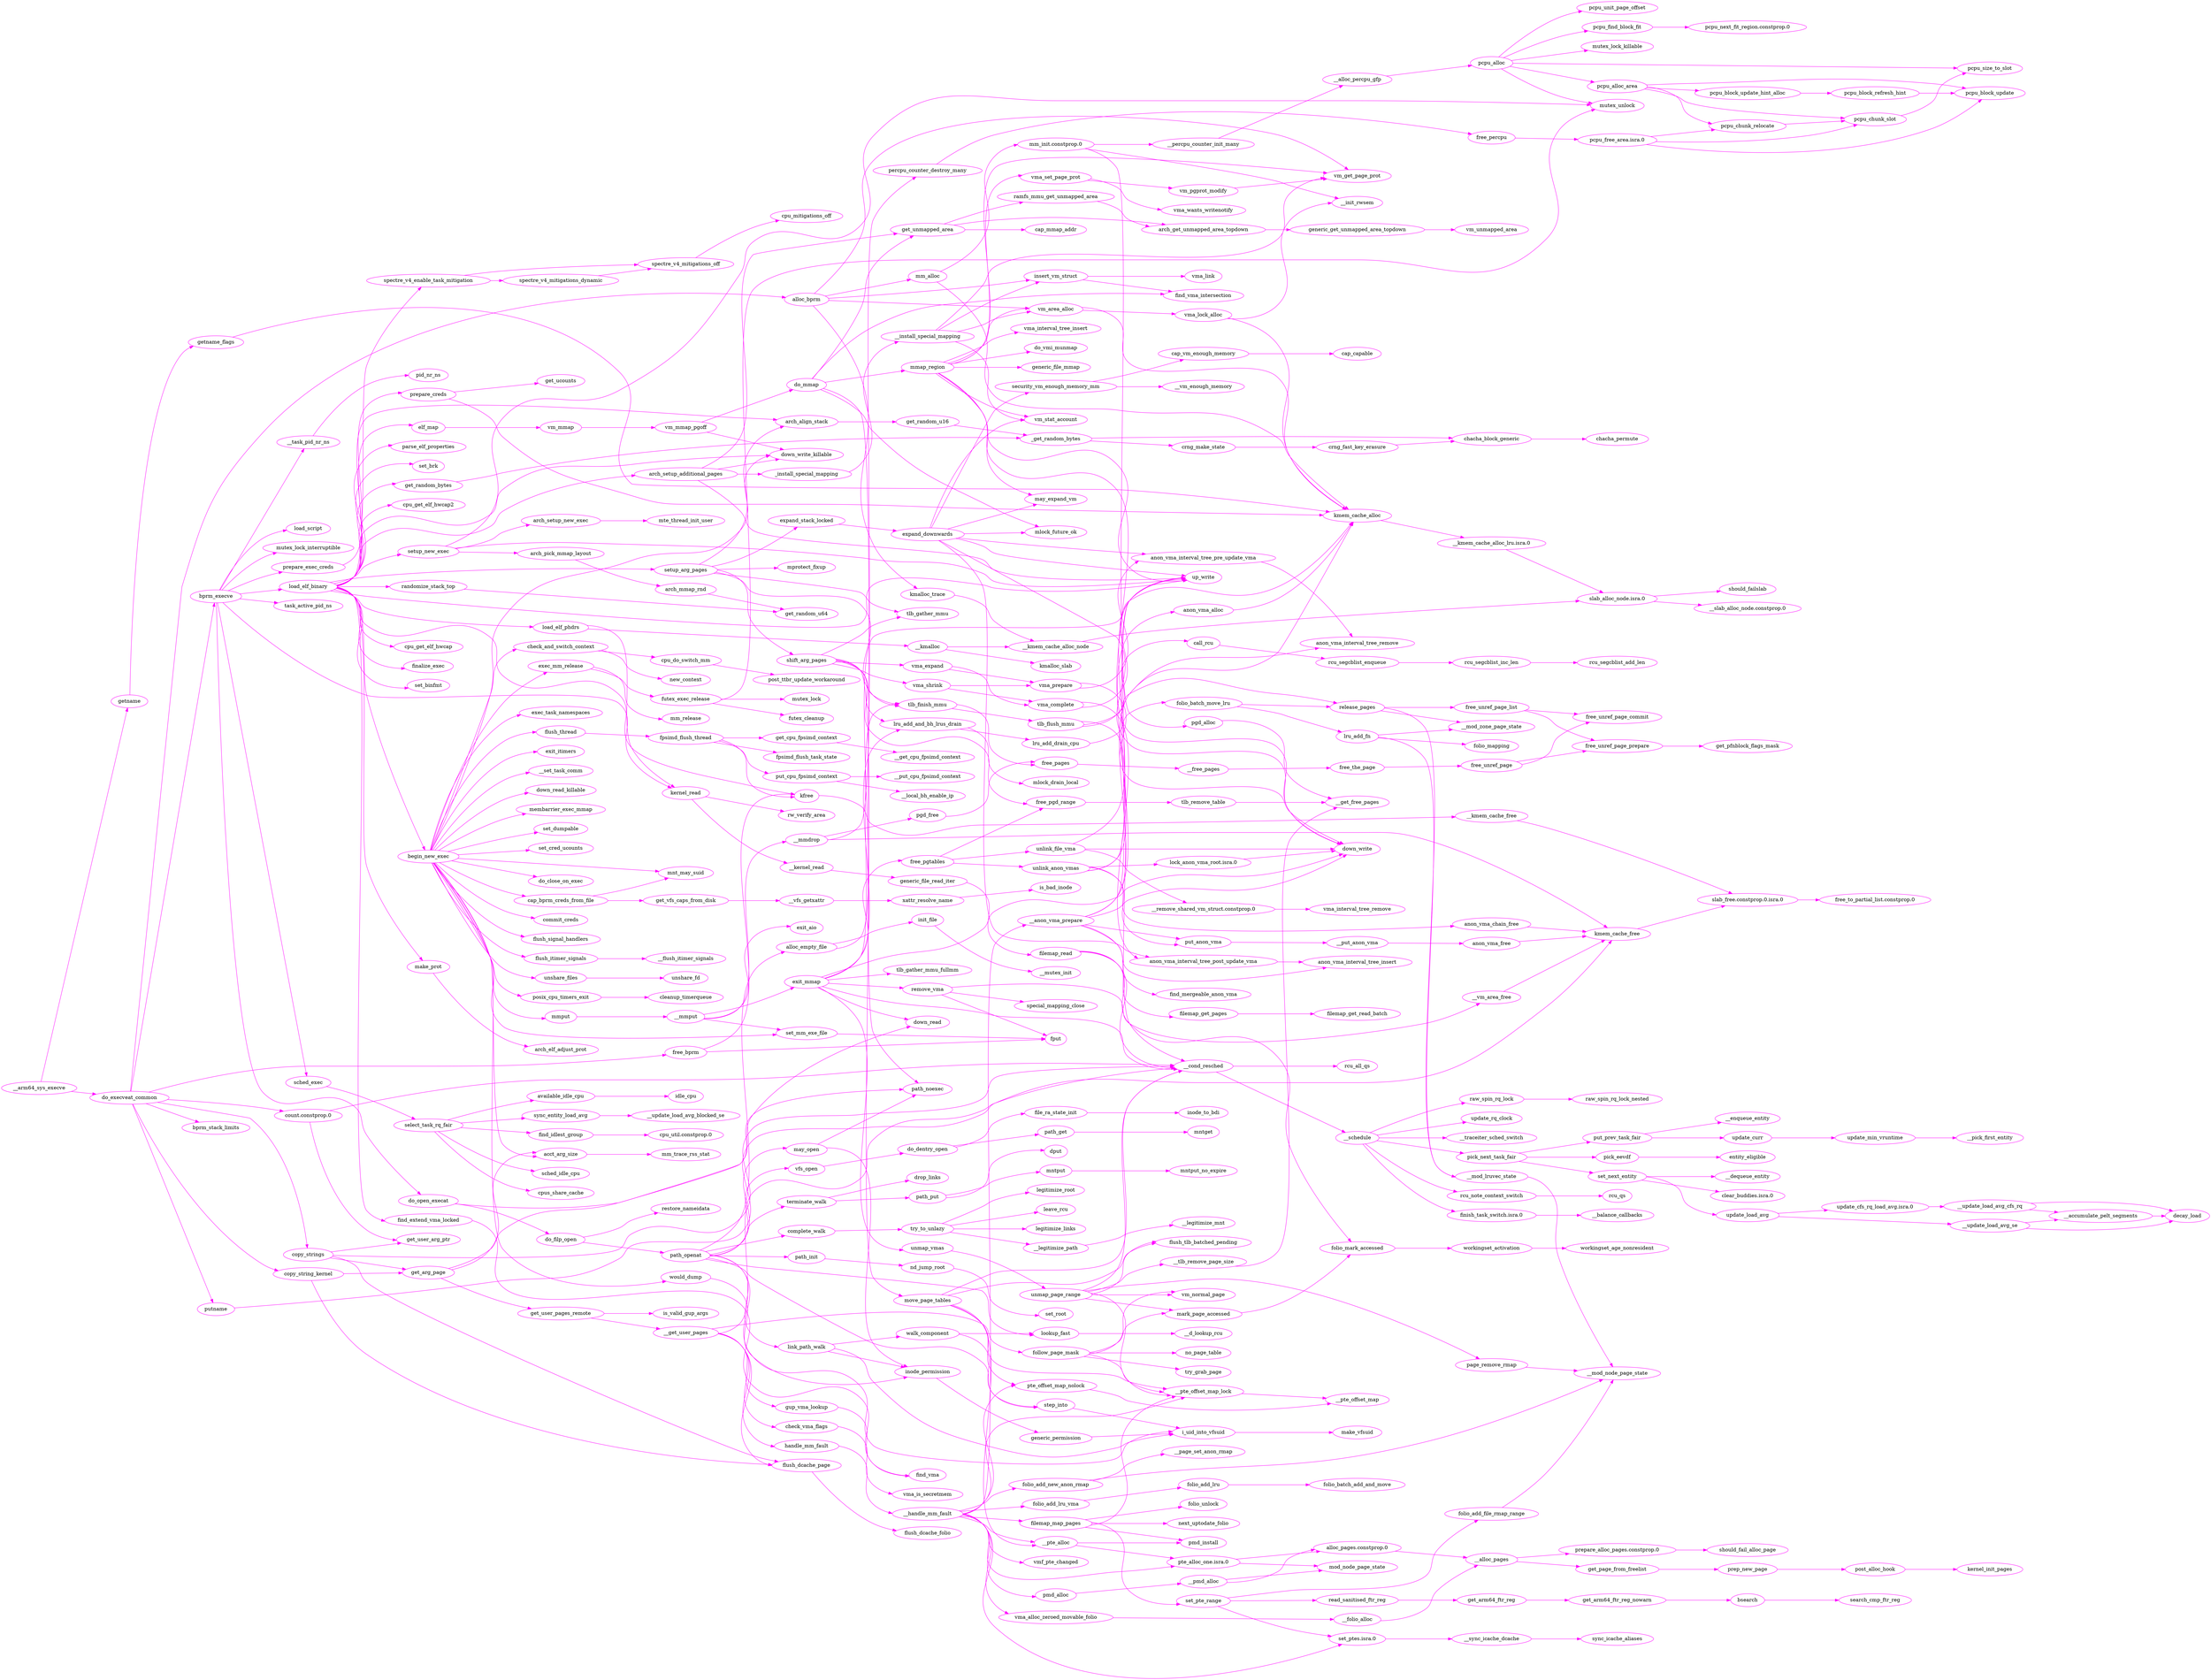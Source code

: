 digraph followpath {
rankdir=LR;
    "vm_get_page_prot" [color="magenta"];
    "vm_mmap_pgoff" [color="magenta"];
    "pcpu_free_area.isra.0" [color="magenta"];
    "free_to_partial_list.constprop.0" [color="magenta"];
    "__sync_icache_dcache" [color="magenta"];
    "set_brk" [color="magenta"];
    "__mod_zone_page_state" [color="magenta"];
    "spectre_v4_enable_task_mitigation" [color="magenta"];
    "may_open" [color="magenta"];
    "tlb_remove_table" [color="magenta"];
    "would_dump" [color="magenta"];
    "crng_fast_key_erasure" [color="magenta"];
    "cpu_mitigations_off" [color="magenta"];
    "inode_permission" [color="magenta"];
    "__pte_offset_map_lock" [color="magenta"];
    "unmap_vmas" [color="magenta"];
    "cap_mmap_addr" [color="magenta"];
    "mnt_may_suid" [color="magenta"];
    "__pte_alloc" [color="magenta"];
    "lookup_fast" [color="magenta"];
    "tlb_gather_mmu_fullmm" [color="magenta"];
    "lru_add_drain_cpu" [color="magenta"];
    "__accumulate_pelt_segments" [color="magenta"];
    "down_read_killable" [color="magenta"];
    "pcpu_alloc" [color="magenta"];
    "setup_arg_pages" [color="magenta"];
    "find_extend_vma_locked" [color="magenta"];
    "get_user_pages_remote" [color="magenta"];
    "generic_get_unmapped_area_topdown" [color="magenta"];
    "anon_vma_interval_tree_remove" [color="magenta"];
    "get_user_arg_ptr" [color="magenta"];
    "pick_eevdf" [color="magenta"];
    "no_page_table" [color="magenta"];
    "__vfs_getxattr" [color="magenta"];
    "exit_mmap" [color="magenta"];
    "new_context" [color="magenta"];
    "down_write_killable" [color="magenta"];
    "__cond_resched" [color="magenta"];
    "get_arm64_ftr_reg_nowarn" [color="magenta"];
    "pcpu_size_to_slot" [color="magenta"];
    "__mmdrop" [color="magenta"];
    "filemap_get_pages" [color="magenta"];
    "expand_stack_locked" [color="magenta"];
    "try_grab_page" [color="magenta"];
    "mod_node_page_state" [color="magenta"];
    "__vm_area_free" [color="magenta"];
    "get_vfs_caps_from_disk" [color="magenta"];
    "pgd_free" [color="magenta"];
    "__init_rwsem" [color="magenta"];
    "raw_spin_rq_lock_nested" [color="magenta"];
    "arch_align_stack" [color="magenta"];
    "membarrier_exec_mmap" [color="magenta"];
    "__flush_itimer_signals" [color="magenta"];
    "gup_vma_lookup" [color="magenta"];
    "rcu_segcblist_enqueue" [color="magenta"];
    "anon_vma_interval_tree_pre_update_vma" [color="magenta"];
    "bprm_execve" [color="magenta"];
    "kmem_cache_alloc" [color="magenta"];
    "set_dumpable" [color="magenta"];
    "cpu_get_elf_hwcap2" [color="magenta"];
    "vma_interval_tree_insert" [color="magenta"];
    "fpsimd_flush_task_state" [color="magenta"];
    "exit_aio" [color="magenta"];
    "set_pte_range" [color="magenta"];
    "mutex_lock_killable" [color="magenta"];
    "pcpu_chunk_slot" [color="magenta"];
    "flush_dcache_folio" [color="magenta"];
    "elf_map" [color="magenta"];
    "rcu_note_context_switch" [color="magenta"];
    "__enqueue_entity" [color="magenta"];
    "anon_vma_free" [color="magenta"];
    "do_execveat_common" [color="magenta"];
    "slab_alloc_node.isra.0" [color="magenta"];
    "should_fail_alloc_page" [color="magenta"];
    "finish_task_switch.isra.0" [color="magenta"];
    "arch_setup_additional_pages" [color="magenta"];
    "acct_arg_size" [color="magenta"];
    "__folio_alloc" [color="magenta"];
    "arch_setup_new_exec" [color="magenta"];
    "shift_arg_pages" [color="magenta"];
    "arch_get_unmapped_area_topdown" [color="magenta"];
    "__task_pid_nr_ns" [color="magenta"];
    "__get_user_pages" [color="magenta"];
    "folio_unlock" [color="magenta"];
    "__page_set_anon_rmap" [color="magenta"];
    "down_write" [color="magenta"];
    "link_path_walk" [color="magenta"];
    "path_init" [color="magenta"];
    "anon_vma_interval_tree_insert" [color="magenta"];
    "decay_load" [color="magenta"];
    "__pmd_alloc" [color="magenta"];
    "__kmem_cache_free" [color="magenta"];
    "flush_itimer_signals" [color="magenta"];
    "init_file" [color="magenta"];
    "pte_offset_map_nolock" [color="magenta"];
    "do_vmi_munmap" [color="magenta"];
    "put_cpu_fpsimd_context" [color="magenta"];
    "generic_file_read_iter" [color="magenta"];
    "mprotect_fixup" [color="magenta"];
    "alloc_empty_file" [color="magenta"];
    "arch_mmap_rnd" [color="magenta"];
    "__kmalloc" [color="magenta"];
    "find_vma_intersection" [color="magenta"];
    "getname_flags" [color="magenta"];
    "walk_component" [color="magenta"];
    "dput" [color="magenta"];
    "mm_trace_rss_stat" [color="magenta"];
    "chacha_block_generic" [color="magenta"];
    "__handle_mm_fault" [color="magenta"];
    "handle_mm_fault" [color="magenta"];
    "update_load_avg" [color="magenta"];
    "generic_file_mmap" [color="magenta"];
    "flush_tlb_batched_pending" [color="magenta"];
    "set_cred_ucounts" [color="magenta"];
    "folio_add_lru_vma" [color="magenta"];
    "_install_special_mapping" [color="magenta"];
    "folio_add_file_rmap_range" [color="magenta"];
    "put_anon_vma" [color="magenta"];
    "spectre_v4_mitigations_off" [color="magenta"];
    "__local_bh_enable_ip" [color="magenta"];
    "slab_free.constprop.0.isra.0" [color="magenta"];
    "get_unmapped_area" [color="magenta"];
    "idle_cpu" [color="magenta"];
    "update_rq_clock" [color="magenta"];
    "__arm64_sys_execve" [color="magenta"];
    "unshare_files" [color="magenta"];
    "post_alloc_hook" [color="magenta"];
    "raw_spin_rq_lock" [color="magenta"];
    "free_pgd_range" [color="magenta"];
    "vma_wants_writenotify" [color="magenta"];
    "load_elf_binary" [color="magenta"];
    "inode_to_bdi" [color="magenta"];
    "restore_nameidata" [color="magenta"];
    "generic_permission" [color="magenta"];
    "vfs_open" [color="magenta"];
    "filemap_map_pages" [color="magenta"];
    "insert_vm_struct" [color="magenta"];
    "vma_link" [color="magenta"];
    "__mmput" [color="magenta"];
    "__free_pages" [color="magenta"];
    "cap_capable" [color="magenta"];
    "__mod_node_page_state" [color="magenta"];
    "free_unref_page_list" [color="magenta"];
    "kernel_read" [color="magenta"];
    "available_idle_cpu" [color="magenta"];
    "do_close_on_exec" [color="magenta"];
    "update_curr" [color="magenta"];
    "count.constprop.0" [color="magenta"];
    "try_to_unlazy" [color="magenta"];
    "pick_next_task_fair" [color="magenta"];
    "path_noexec" [color="magenta"];
    "__pick_first_entity" [color="magenta"];
    "__kmem_cache_alloc_node" [color="magenta"];
    "free_percpu" [color="magenta"];
    "update_cfs_rq_load_avg.isra.0" [color="magenta"];
    "set_root" [color="magenta"];
    "putname" [color="magenta"];
    "mmput" [color="magenta"];
    "free_unref_page_commit" [color="magenta"];
    "filemap_read" [color="magenta"];
    "__mod_lruvec_state" [color="magenta"];
    "vm_unmapped_area" [color="magenta"];
    "expand_downwards" [color="magenta"];
    "mntput" [color="magenta"];
    "arch_elf_adjust_prot" [color="magenta"];
    "bsearch" [color="magenta"];
    "check_vma_flags" [color="magenta"];
    "vm_mmap" [color="magenta"];
    "cap_vm_enough_memory" [color="magenta"];
    "complete_walk" [color="magenta"];
    "kmalloc_trace" [color="magenta"];
    "up_write" [color="magenta"];
    "unmap_page_range" [color="magenta"];
    "__get_free_pages" [color="magenta"];
    "rcu_qs" [color="magenta"];
    "kmalloc_slab" [color="magenta"];
    "clear_buddies.isra.0" [color="magenta"];
    "folio_batch_move_lru" [color="magenta"];
    "lru_add_fn" [color="magenta"];
    "move_page_tables" [color="magenta"];
    "release_pages" [color="magenta"];
    "sync_entity_load_avg" [color="magenta"];
    "kmem_cache_free" [color="magenta"];
    "get_cpu_fpsimd_context" [color="magenta"];
    "_get_random_bytes" [color="magenta"];
    "vma_interval_tree_remove" [color="magenta"];
    "terminate_walk" [color="magenta"];
    "__update_load_avg_cfs_rq" [color="magenta"];
    "__schedule" [color="magenta"];
    "special_mapping_close" [color="magenta"];
    "__remove_shared_vm_struct.constprop.0" [color="magenta"];
    "call_rcu" [color="magenta"];
    "begin_new_exec" [color="magenta"];
    "futex_exec_release" [color="magenta"];
    "should_failslab" [color="magenta"];
    "folio_add_new_anon_rmap" [color="magenta"];
    "__balance_callbacks" [color="magenta"];
    "do_dentry_open" [color="magenta"];
    "__kernel_read" [color="magenta"];
    "lock_anon_vma_root.isra.0" [color="magenta"];
    "path_put" [color="magenta"];
    "get_page_from_freelist" [color="magenta"];
    "__slab_alloc_node.constprop.0" [color="magenta"];
    "prep_new_page" [color="magenta"];
    "next_uptodate_folio" [color="magenta"];
    "mm_init.constprop.0" [color="magenta"];
    "vma_lock_alloc" [color="magenta"];
    "path_openat" [color="magenta"];
    "folio_mark_accessed" [color="magenta"];
    "vm_area_alloc" [color="magenta"];
    "read_sanitised_ftr_reg" [color="magenta"];
    "prepare_alloc_pages.constprop.0" [color="magenta"];
    "__put_anon_vma" [color="magenta"];
    "posix_cpu_timers_exit" [color="magenta"];
    "mark_page_accessed" [color="magenta"];
    "commit_creds" [color="magenta"];
    "is_valid_gup_args" [color="magenta"];
    "fput" [color="magenta"];
    "find_mergeable_anon_vma" [color="magenta"];
    "set_next_entity" [color="magenta"];
    "pcpu_find_block_fit" [color="magenta"];
    "do_mmap" [color="magenta"];
    "__tlb_remove_page_size" [color="magenta"];
    "rcu_segcblist_add_len" [color="magenta"];
    "task_active_pid_ns" [color="magenta"];
    "__alloc_percpu_gfp" [color="magenta"];
    "__mutex_init" [color="magenta"];
    "path_get" [color="magenta"];
    "tlb_flush_mmu" [color="magenta"];
    "__traceiter_sched_switch" [color="magenta"];
    "free_bprm" [color="magenta"];
    "security_vm_enough_memory_mm" [color="magenta"];
    "workingset_age_nonresident" [color="magenta"];
    "ramfs_mmu_get_unmapped_area" [color="magenta"];
    "lru_add_and_bh_lrus_drain" [color="magenta"];
    "mlock_drain_local" [color="magenta"];
    "load_elf_phdrs" [color="magenta"];
    "__legitimize_path" [color="magenta"];
    "pcpu_unit_page_offset" [color="magenta"];
    "pmd_install" [color="magenta"];
    "legitimize_root" [color="magenta"];
    "unshare_fd" [color="magenta"];
    "put_prev_task_fair" [color="magenta"];
    "free_unref_page_prepare" [color="magenta"];
    "copy_string_kernel" [color="magenta"];
    "prepare_exec_creds" [color="magenta"];
    "flush_signal_handlers" [color="magenta"];
    "load_script" [color="magenta"];
    "down_read" [color="magenta"];
    "__get_cpu_fpsimd_context" [color="magenta"];
    "find_idlest_group" [color="magenta"];
    "step_into" [color="magenta"];
    "set_mm_exe_file" [color="magenta"];
    "get_ucounts" [color="magenta"];
    "drop_links" [color="magenta"];
    "chacha_permute" [color="magenta"];
    "__alloc_pages" [color="magenta"];
    "i_uid_into_vfsuid" [color="magenta"];
    "getname" [color="magenta"];
    "kernel_init_pages" [color="magenta"];
    "pmd_alloc" [color="magenta"];
    "vm_stat_account" [color="magenta"];
    "make_prot" [color="magenta"];
    "vma_prepare" [color="magenta"];
    "is_bad_inode" [color="magenta"];
    "sync_icache_aliases" [color="magenta"];
    "mutex_lock" [color="magenta"];
    "bprm_stack_limits" [color="magenta"];
    "setup_new_exec" [color="magenta"];
    "make_vfsuid" [color="magenta"];
    "folio_batch_add_and_move" [color="magenta"];
    "filemap_get_read_batch" [color="magenta"];
    "cpu_do_switch_mm" [color="magenta"];
    "fpsimd_flush_thread" [color="magenta"];
    "__kmem_cache_alloc_lru.isra.0" [color="magenta"];
    "get_random_bytes" [color="magenta"];
    "vma_complete" [color="magenta"];
    "pcpu_block_refresh_hint" [color="magenta"];
    "vma_alloc_zeroed_movable_folio" [color="magenta"];
    "pgd_alloc" [color="magenta"];
    "mte_thread_init_user" [color="magenta"];
    "pcpu_next_fit_region.constprop.0" [color="magenta"];
    "mutex_lock_interruptible" [color="magenta"];
    "__put_cpu_fpsimd_context" [color="magenta"];
    "cpu_get_elf_hwcap" [color="magenta"];
    "do_open_execat" [color="magenta"];
    "pid_nr_ns" [color="magenta"];
    "pte_alloc_one.isra.0" [color="magenta"];
    "__install_special_mapping" [color="magenta"];
    "vm_normal_page" [color="magenta"];
    "rcu_segcblist_inc_len" [color="magenta"];
    "vma_set_page_prot" [color="magenta"];
    "futex_cleanup" [color="magenta"];
    "flush_dcache_page" [color="magenta"];
    "set_ptes.isra.0" [color="magenta"];
    "mlock_future_ok" [color="magenta"];
    "select_task_rq_fair" [color="magenta"];
    "rcu_all_qs" [color="magenta"];
    "leave_rcu" [color="magenta"];
    "get_random_u16" [color="magenta"];
    "exec_task_namespaces" [color="magenta"];
    "prepare_creds" [color="magenta"];
    "mm_alloc" [color="magenta"];
    "check_and_switch_context" [color="magenta"];
    "free_pgtables" [color="magenta"];
    "__pte_offset_map" [color="magenta"];
    "nd_jump_root" [color="magenta"];
    "anon_vma_interval_tree_post_update_vma" [color="magenta"];
    "__vm_enough_memory" [color="magenta"];
    "get_arg_page" [color="magenta"];
    "cap_bprm_creds_from_file" [color="magenta"];
    "tlb_gather_mmu" [color="magenta"];
    "search_cmp_ftr_reg" [color="magenta"];
    "tlb_finish_mmu" [color="magenta"];
    "file_ra_state_init" [color="magenta"];
    "folio_add_lru" [color="magenta"];
    "entity_eligible" [color="magenta"];
    "sched_exec" [color="magenta"];
    "vma_expand" [color="magenta"];
    "kfree" [color="magenta"];
    "vmf_pte_changed" [color="magenta"];
    "spectre_v4_mitigations_dynamic" [color="magenta"];
    "anon_vma_alloc" [color="magenta"];
    "folio_mapping" [color="magenta"];
    "post_ttbr_update_workaround" [color="magenta"];
    "exec_mm_release" [color="magenta"];
    "__update_load_avg_se" [color="magenta"];
    "__dequeue_entity" [color="magenta"];
    "percpu_counter_destroy_many" [color="magenta"];
    "get_arm64_ftr_reg" [color="magenta"];
    "exit_itimers" [color="magenta"];
    "finalize_exec" [color="magenta"];
    "randomize_stack_top" [color="magenta"];
    "mntput_no_expire" [color="magenta"];
    "cleanup_timerqueue" [color="magenta"];
    "pcpu_chunk_relocate" [color="magenta"];
    "flush_thread" [color="magenta"];
    "unlink_file_vma" [color="magenta"];
    "__anon_vma_prepare" [color="magenta"];
    "follow_page_mask" [color="magenta"];
    "sched_idle_cpu" [color="magenta"];
    "free_the_page" [color="magenta"];
    "update_min_vruntime" [color="magenta"];
    "arch_pick_mmap_layout" [color="magenta"];
    "set_binfmt" [color="magenta"];
    "do_filp_open" [color="magenta"];
    "__legitimize_mnt" [color="magenta"];
    "__update_load_avg_blocked_se" [color="magenta"];
    "may_expand_vm" [color="magenta"];
    "cpu_util.constprop.0" [color="magenta"];
    "legitimize_links" [color="magenta"];
    "alloc_pages.constprop.0" [color="magenta"];
    "page_remove_rmap" [color="magenta"];
    "workingset_activation" [color="magenta"];
    "find_vma" [color="magenta"];
    "__set_task_comm" [color="magenta"];
    "crng_make_state" [color="magenta"];
    "mutex_unlock" [color="magenta"];
    "rw_verify_area" [color="magenta"];
    "mmap_region" [color="magenta"];
    "pcpu_block_update_hint_alloc" [color="magenta"];
    "vm_pgprot_modify" [color="magenta"];
    "__percpu_counter_init_many" [color="magenta"];
    "parse_elf_properties" [color="magenta"];
    "copy_strings" [color="magenta"];
    "get_random_u64" [color="magenta"];
    "alloc_bprm" [color="magenta"];
    "__d_lookup_rcu" [color="magenta"];
    "vma_is_secretmem" [color="magenta"];
    "mm_release" [color="magenta"];
    "remove_vma" [color="magenta"];
    "free_pages" [color="magenta"];
    "xattr_resolve_name" [color="magenta"];
    "pcpu_alloc_area" [color="magenta"];
    "get_pfnblock_flags_mask" [color="magenta"];
    "free_unref_page" [color="magenta"];
    "pcpu_block_update" [color="magenta"];
    "unlink_anon_vmas" [color="magenta"];
    "anon_vma_chain_free" [color="magenta"];
    "mntget" [color="magenta"];
    "vma_shrink" [color="magenta"];
    "cpus_share_cache" [color="magenta"];
    "cap_vm_enough_memory" -> "cap_capable" [color="magenta"];
    "workingset_activation" -> "workingset_age_nonresident" [color="magenta"];
    "check_vma_flags" -> "vma_is_secretmem" [color="magenta"];
    "page_remove_rmap" -> "__mod_node_page_state" [color="magenta"];
    "__vm_area_free" -> "kmem_cache_free" [color="magenta"];
    "load_elf_binary" -> "get_random_bytes" [color="magenta"];
    "load_elf_binary" -> "up_write" [color="magenta"];
    "load_elf_binary" -> "finalize_exec" [color="magenta"];
    "load_elf_binary" -> "kfree" [color="magenta"];
    "load_elf_binary" -> "cpu_get_elf_hwcap" [color="magenta"];
    "load_elf_binary" -> "make_prot" [color="magenta"];
    "load_elf_binary" -> "setup_new_exec" [color="magenta"];
    "load_elf_binary" -> "find_extend_vma_locked" [color="magenta"];
    "load_elf_binary" -> "down_write_killable" [color="magenta"];
    "load_elf_binary" -> "parse_elf_properties" [color="magenta"];
    "load_elf_binary" -> "arch_setup_additional_pages" [color="magenta"];
    "load_elf_binary" -> "setup_arg_pages" [color="magenta"];
    "load_elf_binary" -> "load_elf_phdrs" [color="magenta"];
    "load_elf_binary" -> "spectre_v4_enable_task_mitigation" [color="magenta"];
    "load_elf_binary" -> "begin_new_exec" [color="magenta"];
    "load_elf_binary" -> "randomize_stack_top" [color="magenta"];
    "load_elf_binary" -> "set_binfmt" [color="magenta"];
    "load_elf_binary" -> "arch_align_stack" [color="magenta"];
    "load_elf_binary" -> "elf_map" [color="magenta"];
    "load_elf_binary" -> "set_brk" [color="magenta"];
    "load_elf_binary" -> "cpu_get_elf_hwcap2" [color="magenta"];
    "__kernel_read" -> "generic_file_read_iter" [color="magenta"];
    "vma_shrink" -> "vma_complete" [color="magenta"];
    "vma_shrink" -> "vma_prepare" [color="magenta"];
    "crng_fast_key_erasure" -> "chacha_block_generic" [color="magenta"];
    "update_load_avg" -> "__update_load_avg_se" [color="magenta"];
    "update_load_avg" -> "update_cfs_rq_load_avg.isra.0" [color="magenta"];
    "put_cpu_fpsimd_context" -> "__local_bh_enable_ip" [color="magenta"];
    "put_cpu_fpsimd_context" -> "__put_cpu_fpsimd_context" [color="magenta"];
    "pgd_alloc" -> "__get_free_pages" [color="magenta"];
    "__kmem_cache_alloc_node" -> "slab_alloc_node.isra.0" [color="magenta"];
    "vm_mmap_pgoff" -> "do_mmap" [color="magenta"];
    "vm_mmap_pgoff" -> "down_write_killable" [color="magenta"];
    "pcpu_find_block_fit" -> "pcpu_next_fit_region.constprop.0" [color="magenta"];
    "free_pgd_range" -> "tlb_remove_table" [color="magenta"];
    "__install_special_mapping" -> "insert_vm_struct" [color="magenta"];
    "__install_special_mapping" -> "vm_stat_account" [color="magenta"];
    "__install_special_mapping" -> "vm_area_alloc" [color="magenta"];
    "__install_special_mapping" -> "vm_get_page_prot" [color="magenta"];
    "rcu_segcblist_enqueue" -> "rcu_segcblist_inc_len" [color="magenta"];
    "put_anon_vma" -> "__put_anon_vma" [color="magenta"];
    "mmap_region" -> "vma_interval_tree_insert" [color="magenta"];
    "mmap_region" -> "vm_stat_account" [color="magenta"];
    "mmap_region" -> "may_expand_vm" [color="magenta"];
    "mmap_region" -> "vm_get_page_prot" [color="magenta"];
    "mmap_region" -> "vma_set_page_prot" [color="magenta"];
    "mmap_region" -> "generic_file_mmap" [color="magenta"];
    "mmap_region" -> "do_vmi_munmap" [color="magenta"];
    "mmap_region" -> "vm_area_alloc" [color="magenta"];
    "mmap_region" -> "down_write" [color="magenta"];
    "mmap_region" -> "up_write" [color="magenta"];
    "mm_alloc" -> "kmem_cache_alloc" [color="magenta"];
    "mm_alloc" -> "mm_init.constprop.0" [color="magenta"];
    "update_min_vruntime" -> "__pick_first_entity" [color="magenta"];
    "read_sanitised_ftr_reg" -> "get_arm64_ftr_reg" [color="magenta"];
    "find_extend_vma_locked" -> "find_vma" [color="magenta"];
    "arch_pick_mmap_layout" -> "arch_mmap_rnd" [color="magenta"];
    "complete_walk" -> "try_to_unlazy" [color="magenta"];
    "get_vfs_caps_from_disk" -> "__vfs_getxattr" [color="magenta"];
    "expand_downwards" -> "mlock_future_ok" [color="magenta"];
    "expand_downwards" -> "vm_stat_account" [color="magenta"];
    "expand_downwards" -> "up_write" [color="magenta"];
    "expand_downwards" -> "down_write" [color="magenta"];
    "expand_downwards" -> "anon_vma_interval_tree_pre_update_vma" [color="magenta"];
    "expand_downwards" -> "anon_vma_interval_tree_post_update_vma" [color="magenta"];
    "expand_downwards" -> "security_vm_enough_memory_mm" [color="magenta"];
    "expand_downwards" -> "may_expand_vm" [color="magenta"];
    "filemap_map_pages" -> "__pte_offset_map_lock" [color="magenta"];
    "filemap_map_pages" -> "set_pte_range" [color="magenta"];
    "filemap_map_pages" -> "folio_unlock" [color="magenta"];
    "filemap_map_pages" -> "next_uptodate_folio" [color="magenta"];
    "filemap_map_pages" -> "pmd_install" [color="magenta"];
    "__kmem_cache_free" -> "slab_free.constprop.0.isra.0" [color="magenta"];
    "select_task_rq_fair" -> "sched_idle_cpu" [color="magenta"];
    "select_task_rq_fair" -> "cpus_share_cache" [color="magenta"];
    "select_task_rq_fair" -> "sync_entity_load_avg" [color="magenta"];
    "select_task_rq_fair" -> "find_idlest_group" [color="magenta"];
    "select_task_rq_fair" -> "available_idle_cpu" [color="magenta"];
    "path_openat" -> "terminate_walk" [color="magenta"];
    "path_openat" -> "path_init" [color="magenta"];
    "path_openat" -> "lookup_fast" [color="magenta"];
    "path_openat" -> "vfs_open" [color="magenta"];
    "path_openat" -> "alloc_empty_file" [color="magenta"];
    "path_openat" -> "link_path_walk" [color="magenta"];
    "path_openat" -> "step_into" [color="magenta"];
    "path_openat" -> "complete_walk" [color="magenta"];
    "path_openat" -> "i_uid_into_vfsuid" [color="magenta"];
    "path_openat" -> "may_open" [color="magenta"];
    "folio_add_new_anon_rmap" -> "__page_set_anon_rmap" [color="magenta"];
    "folio_add_new_anon_rmap" -> "__mod_node_page_state" [color="magenta"];
    "vma_prepare" -> "down_write" [color="magenta"];
    "vma_prepare" -> "anon_vma_interval_tree_pre_update_vma" [color="magenta"];
    "prepare_exec_creds" -> "prepare_creds" [color="magenta"];
    "vma_lock_alloc" -> "kmem_cache_alloc" [color="magenta"];
    "vma_lock_alloc" -> "__init_rwsem" [color="magenta"];
    "path_get" -> "mntget" [color="magenta"];
    "kmem_cache_free" -> "slab_free.constprop.0.isra.0" [color="magenta"];
    "xattr_resolve_name" -> "is_bad_inode" [color="magenta"];
    "generic_permission" -> "i_uid_into_vfsuid" [color="magenta"];
    "rcu_note_context_switch" -> "rcu_qs" [color="magenta"];
    "copy_string_kernel" -> "get_arg_page" [color="magenta"];
    "copy_string_kernel" -> "flush_dcache_page" [color="magenta"];
    "pte_alloc_one.isra.0" -> "alloc_pages.constprop.0" [color="magenta"];
    "pte_alloc_one.isra.0" -> "mod_node_page_state" [color="magenta"];
    "_get_random_bytes" -> "crng_make_state" [color="magenta"];
    "_get_random_bytes" -> "chacha_block_generic" [color="magenta"];
    "pmd_alloc" -> "__pmd_alloc" [color="magenta"];
    "do_execveat_common" -> "free_bprm" [color="magenta"];
    "do_execveat_common" -> "putname" [color="magenta"];
    "do_execveat_common" -> "alloc_bprm" [color="magenta"];
    "do_execveat_common" -> "count.constprop.0" [color="magenta"];
    "do_execveat_common" -> "bprm_stack_limits" [color="magenta"];
    "do_execveat_common" -> "copy_string_kernel" [color="magenta"];
    "do_execveat_common" -> "copy_strings" [color="magenta"];
    "do_execveat_common" -> "bprm_execve" [color="magenta"];
    "remove_vma" -> "fput" [color="magenta"];
    "remove_vma" -> "__vm_area_free" [color="magenta"];
    "remove_vma" -> "special_mapping_close" [color="magenta"];
    "alloc_pages.constprop.0" -> "__alloc_pages" [color="magenta"];
    "set_next_entity" -> "__dequeue_entity" [color="magenta"];
    "set_next_entity" -> "update_load_avg" [color="magenta"];
    "set_next_entity" -> "clear_buddies.isra.0" [color="magenta"];
    "path_init" -> "nd_jump_root" [color="magenta"];
    "free_percpu" -> "pcpu_free_area.isra.0" [color="magenta"];
    "alloc_empty_file" -> "init_file" [color="magenta"];
    "alloc_empty_file" -> "kmem_cache_alloc" [color="magenta"];
    "__sync_icache_dcache" -> "sync_icache_aliases" [color="magenta"];
    "__legitimize_path" -> "__legitimize_mnt" [color="magenta"];
    "rcu_segcblist_inc_len" -> "rcu_segcblist_add_len" [color="magenta"];
    "gup_vma_lookup" -> "find_vma" [color="magenta"];
    "pcpu_block_refresh_hint" -> "pcpu_block_update" [color="magenta"];
    "anon_vma_alloc" -> "kmem_cache_alloc" [color="magenta"];
    "put_prev_task_fair" -> "update_curr" [color="magenta"];
    "put_prev_task_fair" -> "__enqueue_entity" [color="magenta"];
    "crng_make_state" -> "crng_fast_key_erasure" [color="magenta"];
    "futex_exec_release" -> "mutex_unlock" [color="magenta"];
    "futex_exec_release" -> "mutex_lock" [color="magenta"];
    "futex_exec_release" -> "futex_cleanup" [color="magenta"];
    "set_ptes.isra.0" -> "__sync_icache_dcache" [color="magenta"];
    "load_elf_phdrs" -> "kernel_read" [color="magenta"];
    "load_elf_phdrs" -> "__kmalloc" [color="magenta"];
    "__remove_shared_vm_struct.constprop.0" -> "vma_interval_tree_remove" [color="magenta"];
    "cap_bprm_creds_from_file" -> "mnt_may_suid" [color="magenta"];
    "cap_bprm_creds_from_file" -> "get_vfs_caps_from_disk" [color="magenta"];
    "inode_permission" -> "generic_permission" [color="magenta"];
    "unmap_vmas" -> "unmap_page_range" [color="magenta"];
    "link_path_walk" -> "inode_permission" [color="magenta"];
    "link_path_walk" -> "walk_component" [color="magenta"];
    "link_path_walk" -> "i_uid_into_vfsuid" [color="magenta"];
    "__task_pid_nr_ns" -> "pid_nr_ns" [color="magenta"];
    "pick_next_task_fair" -> "pick_eevdf" [color="magenta"];
    "pick_next_task_fair" -> "set_next_entity" [color="magenta"];
    "pick_next_task_fair" -> "put_prev_task_fair" [color="magenta"];
    "arch_mmap_rnd" -> "get_random_u64" [color="magenta"];
    "arch_get_unmapped_area_topdown" -> "generic_get_unmapped_area_topdown" [color="magenta"];
    "mm_init.constprop.0" -> "pgd_alloc" [color="magenta"];
    "mm_init.constprop.0" -> "__percpu_counter_init_many" [color="magenta"];
    "mm_init.constprop.0" -> "__init_rwsem" [color="magenta"];
    "mark_page_accessed" -> "folio_mark_accessed" [color="magenta"];
    "get_arm64_ftr_reg_nowarn" -> "bsearch" [color="magenta"];
    "kernel_read" -> "__kernel_read" [color="magenta"];
    "kernel_read" -> "rw_verify_area" [color="magenta"];
    "prepare_creds" -> "kmem_cache_alloc" [color="magenta"];
    "prepare_creds" -> "get_ucounts" [color="magenta"];
    "__folio_alloc" -> "__alloc_pages" [color="magenta"];
    "percpu_counter_destroy_many" -> "free_percpu" [color="magenta"];
    "begin_new_exec" -> "set_mm_exe_file" [color="magenta"];
    "begin_new_exec" -> "set_cred_ucounts" [color="magenta"];
    "begin_new_exec" -> "flush_thread" [color="magenta"];
    "begin_new_exec" -> "acct_arg_size" [color="magenta"];
    "begin_new_exec" -> "would_dump" [color="magenta"];
    "begin_new_exec" -> "flush_itimer_signals" [color="magenta"];
    "begin_new_exec" -> "posix_cpu_timers_exit" [color="magenta"];
    "begin_new_exec" -> "commit_creds" [color="magenta"];
    "begin_new_exec" -> "check_and_switch_context" [color="magenta"];
    "begin_new_exec" -> "exec_mm_release" [color="magenta"];
    "begin_new_exec" -> "mmput" [color="magenta"];
    "begin_new_exec" -> "exec_task_namespaces" [color="magenta"];
    "begin_new_exec" -> "do_close_on_exec" [color="magenta"];
    "begin_new_exec" -> "down_write_killable" [color="magenta"];
    "begin_new_exec" -> "cap_bprm_creds_from_file" [color="magenta"];
    "begin_new_exec" -> "membarrier_exec_mmap" [color="magenta"];
    "begin_new_exec" -> "__set_task_comm" [color="magenta"];
    "begin_new_exec" -> "exit_itimers" [color="magenta"];
    "begin_new_exec" -> "down_read_killable" [color="magenta"];
    "begin_new_exec" -> "flush_signal_handlers" [color="magenta"];
    "begin_new_exec" -> "unshare_files" [color="magenta"];
    "begin_new_exec" -> "set_dumpable" [color="magenta"];
    "begin_new_exec" -> "mnt_may_suid" [color="magenta"];
    "find_idlest_group" -> "cpu_util.constprop.0" [color="magenta"];
    "pcpu_alloc_area" -> "pcpu_chunk_relocate" [color="magenta"];
    "pcpu_alloc_area" -> "pcpu_chunk_slot" [color="magenta"];
    "pcpu_alloc_area" -> "pcpu_block_update" [color="magenta"];
    "pcpu_alloc_area" -> "pcpu_block_update_hint_alloc" [color="magenta"];
    "__free_pages" -> "free_the_page" [color="magenta"];
    "follow_page_mask" -> "__pte_offset_map_lock" [color="magenta"];
    "follow_page_mask" -> "vm_normal_page" [color="magenta"];
    "follow_page_mask" -> "try_grab_page" [color="magenta"];
    "follow_page_mask" -> "mark_page_accessed" [color="magenta"];
    "follow_page_mask" -> "no_page_table" [color="magenta"];
    "lookup_fast" -> "__d_lookup_rcu" [color="magenta"];
    "may_open" -> "path_noexec" [color="magenta"];
    "may_open" -> "inode_permission" [color="magenta"];
    "arch_setup_additional_pages" -> "up_write" [color="magenta"];
    "arch_setup_additional_pages" -> "down_write_killable" [color="magenta"];
    "arch_setup_additional_pages" -> "get_unmapped_area" [color="magenta"];
    "arch_setup_additional_pages" -> "_install_special_mapping" [color="magenta"];
    "tlb_finish_mmu" -> "tlb_flush_mmu" [color="magenta"];
    "tlb_finish_mmu" -> "free_pages" [color="magenta"];
    "anon_vma_interval_tree_post_update_vma" -> "anon_vma_interval_tree_insert" [color="magenta"];
    "insert_vm_struct" -> "vma_link" [color="magenta"];
    "insert_vm_struct" -> "find_vma_intersection" [color="magenta"];
    "get_random_u16" -> "_get_random_bytes" [color="magenta"];
    "flush_thread" -> "fpsimd_flush_thread" [color="magenta"];
    "security_vm_enough_memory_mm" -> "cap_vm_enough_memory" [color="magenta"];
    "security_vm_enough_memory_mm" -> "__vm_enough_memory" [color="magenta"];
    "__alloc_percpu_gfp" -> "pcpu_alloc" [color="magenta"];
    "__update_load_avg_cfs_rq" -> "decay_load" [color="magenta"];
    "__update_load_avg_cfs_rq" -> "__accumulate_pelt_segments" [color="magenta"];
    "exit_mmap" -> "free_pgtables" [color="magenta"];
    "exit_mmap" -> "unmap_vmas" [color="magenta"];
    "exit_mmap" -> "tlb_finish_mmu" [color="magenta"];
    "exit_mmap" -> "lru_add_and_bh_lrus_drain" [color="magenta"];
    "exit_mmap" -> "__cond_resched" [color="magenta"];
    "exit_mmap" -> "down_read" [color="magenta"];
    "exit_mmap" -> "down_write" [color="magenta"];
    "exit_mmap" -> "remove_vma" [color="magenta"];
    "exit_mmap" -> "tlb_gather_mmu_fullmm" [color="magenta"];
    "nd_jump_root" -> "set_root" [color="magenta"];
    "__mmdrop" -> "percpu_counter_destroy_many" [color="magenta"];
    "__mmdrop" -> "pgd_free" [color="magenta"];
    "__mmdrop" -> "kmem_cache_free" [color="magenta"];
    "vm_mmap" -> "vm_mmap_pgoff" [color="magenta"];
    "unmap_page_range" -> "__pte_offset_map_lock" [color="magenta"];
    "unmap_page_range" -> "flush_tlb_batched_pending" [color="magenta"];
    "unmap_page_range" -> "vm_normal_page" [color="magenta"];
    "unmap_page_range" -> "mark_page_accessed" [color="magenta"];
    "unmap_page_range" -> "page_remove_rmap" [color="magenta"];
    "unmap_page_range" -> "__tlb_remove_page_size" [color="magenta"];
    "unmap_page_range" -> "__cond_resched" [color="magenta"];
    "slab_free.constprop.0.isra.0" -> "free_to_partial_list.constprop.0" [color="magenta"];
    "pgd_free" -> "free_pages" [color="magenta"];
    "terminate_walk" -> "path_put" [color="magenta"];
    "terminate_walk" -> "drop_links" [color="magenta"];
    "generic_get_unmapped_area_topdown" -> "vm_unmapped_area" [color="magenta"];
    "__tlb_remove_page_size" -> "__get_free_pages" [color="magenta"];
    "kfree" -> "__kmem_cache_free" [color="magenta"];
    "mmput" -> "__mmput" [color="magenta"];
    "chacha_block_generic" -> "chacha_permute" [color="magenta"];
    "anon_vma_free" -> "kmem_cache_free" [color="magenta"];
    "get_unmapped_area" -> "arch_get_unmapped_area_topdown" [color="magenta"];
    "get_unmapped_area" -> "ramfs_mmu_get_unmapped_area" [color="magenta"];
    "get_unmapped_area" -> "cap_mmap_addr" [color="magenta"];
    "generic_file_read_iter" -> "filemap_read" [color="magenta"];
    "available_idle_cpu" -> "idle_cpu" [color="magenta"];
    "do_open_execat" -> "path_noexec" [color="magenta"];
    "do_open_execat" -> "do_filp_open" [color="magenta"];
    "do_mmap" -> "get_unmapped_area" [color="magenta"];
    "do_mmap" -> "find_vma_intersection" [color="magenta"];
    "do_mmap" -> "mlock_future_ok" [color="magenta"];
    "do_mmap" -> "path_noexec" [color="magenta"];
    "do_mmap" -> "mmap_region" [color="magenta"];
    "filemap_read" -> "folio_mark_accessed" [color="magenta"];
    "filemap_read" -> "__cond_resched" [color="magenta"];
    "filemap_read" -> "filemap_get_pages" [color="magenta"];
    "post_alloc_hook" -> "kernel_init_pages" [color="magenta"];
    "shift_arg_pages" -> "free_pgd_range" [color="magenta"];
    "shift_arg_pages" -> "tlb_finish_mmu" [color="magenta"];
    "shift_arg_pages" -> "vma_shrink" [color="magenta"];
    "shift_arg_pages" -> "vma_expand" [color="magenta"];
    "shift_arg_pages" -> "move_page_tables" [color="magenta"];
    "shift_arg_pages" -> "lru_add_and_bh_lrus_drain" [color="magenta"];
    "shift_arg_pages" -> "tlb_gather_mmu" [color="magenta"];
    "folio_mark_accessed" -> "workingset_activation" [color="magenta"];
    "acct_arg_size" -> "mm_trace_rss_stat" [color="magenta"];
    "filemap_get_pages" -> "filemap_get_read_batch" [color="magenta"];
    "raw_spin_rq_lock" -> "raw_spin_rq_lock_nested" [color="magenta"];
    "lock_anon_vma_root.isra.0" -> "down_write" [color="magenta"];
    "arch_setup_new_exec" -> "mte_thread_init_user" [color="magenta"];
    "expand_stack_locked" -> "expand_downwards" [color="magenta"];
    "vm_area_alloc" -> "vma_lock_alloc" [color="magenta"];
    "vm_area_alloc" -> "kmem_cache_alloc" [color="magenta"];
    "vfs_open" -> "do_dentry_open" [color="magenta"];
    "flush_dcache_page" -> "flush_dcache_folio" [color="magenta"];
    "get_page_from_freelist" -> "prep_new_page" [color="magenta"];
    "file_ra_state_init" -> "inode_to_bdi" [color="magenta"];
    "__update_load_avg_se" -> "__accumulate_pelt_segments" [color="magenta"];
    "__update_load_avg_se" -> "decay_load" [color="magenta"];
    "putname" -> "kmem_cache_free" [color="magenta"];
    "spectre_v4_mitigations_off" -> "cpu_mitigations_off" [color="magenta"];
    "slab_alloc_node.isra.0" -> "should_failslab" [color="magenta"];
    "slab_alloc_node.isra.0" -> "__slab_alloc_node.constprop.0" [color="magenta"];
    "try_to_unlazy" -> "leave_rcu" [color="magenta"];
    "try_to_unlazy" -> "legitimize_links" [color="magenta"];
    "try_to_unlazy" -> "__legitimize_path" [color="magenta"];
    "try_to_unlazy" -> "legitimize_root" [color="magenta"];
    "randomize_stack_top" -> "get_random_u64" [color="magenta"];
    "folio_add_lru" -> "folio_batch_add_and_move" [color="magenta"];
    "folio_batch_move_lru" -> "release_pages" [color="magenta"];
    "folio_batch_move_lru" -> "lru_add_fn" [color="magenta"];
    "elf_map" -> "vm_mmap" [color="magenta"];
    "pcpu_chunk_slot" -> "pcpu_size_to_slot" [color="magenta"];
    "would_dump" -> "inode_permission" [color="magenta"];
    "pcpu_block_update_hint_alloc" -> "pcpu_block_refresh_hint" [color="magenta"];
    "get_arg_page" -> "get_user_pages_remote" [color="magenta"];
    "get_arg_page" -> "acct_arg_size" [color="magenta"];
    "get_arg_page" -> "down_read" [color="magenta"];
    "call_rcu" -> "rcu_segcblist_enqueue" [color="magenta"];
    "set_pte_range" -> "read_sanitised_ftr_reg" [color="magenta"];
    "set_pte_range" -> "folio_add_file_rmap_range" [color="magenta"];
    "set_pte_range" -> "set_ptes.isra.0" [color="magenta"];
    "make_prot" -> "arch_elf_adjust_prot" [color="magenta"];
    "tlb_flush_mmu" -> "call_rcu" [color="magenta"];
    "tlb_flush_mmu" -> "release_pages" [color="magenta"];
    "tlb_flush_mmu" -> "__cond_resched" [color="magenta"];
    "setup_arg_pages" -> "tlb_finish_mmu" [color="magenta"];
    "setup_arg_pages" -> "shift_arg_pages" [color="magenta"];
    "setup_arg_pages" -> "expand_stack_locked" [color="magenta"];
    "setup_arg_pages" -> "arch_align_stack" [color="magenta"];
    "setup_arg_pages" -> "tlb_gather_mmu" [color="magenta"];
    "setup_arg_pages" -> "mprotect_fixup" [color="magenta"];
    "pcpu_chunk_relocate" -> "pcpu_chunk_slot" [color="magenta"];
    "update_cfs_rq_load_avg.isra.0" -> "__update_load_avg_cfs_rq" [color="magenta"];
    "pick_eevdf" -> "entity_eligible" [color="magenta"];
    "vma_complete" -> "up_write" [color="magenta"];
    "vma_complete" -> "anon_vma_interval_tree_post_update_vma" [color="magenta"];
    "cpu_do_switch_mm" -> "post_ttbr_update_workaround" [color="magenta"];
    "__alloc_pages" -> "get_page_from_freelist" [color="magenta"];
    "__alloc_pages" -> "prepare_alloc_pages.constprop.0" [color="magenta"];
    "prep_new_page" -> "post_alloc_hook" [color="magenta"];
    "alloc_bprm" -> "mm_alloc" [color="magenta"];
    "alloc_bprm" -> "vm_area_alloc" [color="magenta"];
    "alloc_bprm" -> "vm_get_page_prot" [color="magenta"];
    "alloc_bprm" -> "insert_vm_struct" [color="magenta"];
    "alloc_bprm" -> "kmalloc_trace" [color="magenta"];
    "get_random_bytes" -> "_get_random_bytes" [color="magenta"];
    "do_filp_open" -> "path_openat" [color="magenta"];
    "do_filp_open" -> "restore_nameidata" [color="magenta"];
    "handle_mm_fault" -> "__handle_mm_fault" [color="magenta"];
    "__kmem_cache_alloc_lru.isra.0" -> "slab_alloc_node.isra.0" [color="magenta"];
    "vm_pgprot_modify" -> "vm_get_page_prot" [color="magenta"];
    "arch_align_stack" -> "get_random_u16" [color="magenta"];
    "lru_add_drain_cpu" -> "folio_batch_move_lru" [color="magenta"];
    "walk_component" -> "lookup_fast" [color="magenta"];
    "walk_component" -> "step_into" [color="magenta"];
    "__arm64_sys_execve" -> "do_execveat_common" [color="magenta"];
    "__arm64_sys_execve" -> "getname" [color="magenta"];
    "vma_set_page_prot" -> "vm_pgprot_modify" [color="magenta"];
    "vma_set_page_prot" -> "vma_wants_writenotify" [color="magenta"];
    "lru_add_and_bh_lrus_drain" -> "mlock_drain_local" [color="magenta"];
    "lru_add_and_bh_lrus_drain" -> "lru_add_drain_cpu" [color="magenta"];
    "unlink_anon_vmas" -> "put_anon_vma" [color="magenta"];
    "unlink_anon_vmas" -> "anon_vma_interval_tree_remove" [color="magenta"];
    "unlink_anon_vmas" -> "anon_vma_chain_free" [color="magenta"];
    "unlink_anon_vmas" -> "up_write" [color="magenta"];
    "unlink_anon_vmas" -> "lock_anon_vma_root.isra.0" [color="magenta"];
    "bprm_execve" -> "kernel_read" [color="magenta"];
    "bprm_execve" -> "mutex_lock_interruptible" [color="magenta"];
    "bprm_execve" -> "task_active_pid_ns" [color="magenta"];
    "bprm_execve" -> "__task_pid_nr_ns" [color="magenta"];
    "bprm_execve" -> "do_open_execat" [color="magenta"];
    "bprm_execve" -> "load_elf_binary" [color="magenta"];
    "bprm_execve" -> "sched_exec" [color="magenta"];
    "bprm_execve" -> "load_script" [color="magenta"];
    "bprm_execve" -> "prepare_exec_creds" [color="magenta"];
    "__pmd_alloc" -> "mod_node_page_state" [color="magenta"];
    "__pmd_alloc" -> "alloc_pages.constprop.0" [color="magenta"];
    "__handle_mm_fault" -> "vmf_pte_changed" [color="magenta"];
    "__handle_mm_fault" -> "__pte_alloc" [color="magenta"];
    "__handle_mm_fault" -> "set_ptes.isra.0" [color="magenta"];
    "__handle_mm_fault" -> "pte_alloc_one.isra.0" [color="magenta"];
    "__handle_mm_fault" -> "folio_add_lru_vma" [color="magenta"];
    "__handle_mm_fault" -> "pmd_alloc" [color="magenta"];
    "__handle_mm_fault" -> "filemap_map_pages" [color="magenta"];
    "__handle_mm_fault" -> "folio_add_new_anon_rmap" [color="magenta"];
    "__handle_mm_fault" -> "vma_alloc_zeroed_movable_folio" [color="magenta"];
    "__handle_mm_fault" -> "__anon_vma_prepare" [color="magenta"];
    "__handle_mm_fault" -> "pte_offset_map_nolock" [color="magenta"];
    "__handle_mm_fault" -> "__pte_offset_map_lock" [color="magenta"];
    "folio_add_file_rmap_range" -> "__mod_node_page_state" [color="magenta"];
    "set_mm_exe_file" -> "fput" [color="magenta"];
    "folio_add_lru_vma" -> "folio_add_lru" [color="magenta"];
    "__pte_offset_map_lock" -> "__pte_offset_map" [color="magenta"];
    "free_the_page" -> "free_unref_page" [color="magenta"];
    "spectre_v4_enable_task_mitigation" -> "spectre_v4_mitigations_off" [color="magenta"];
    "spectre_v4_enable_task_mitigation" -> "spectre_v4_mitigations_dynamic" [color="magenta"];
    "__mmput" -> "__mmdrop" [color="magenta"];
    "__mmput" -> "exit_aio" [color="magenta"];
    "__mmput" -> "exit_mmap" [color="magenta"];
    "__mmput" -> "set_mm_exe_file" [color="magenta"];
    "finish_task_switch.isra.0" -> "__balance_callbacks" [color="magenta"];
    "__put_anon_vma" -> "anon_vma_free" [color="magenta"];
    "sched_exec" -> "select_task_rq_fair" [color="magenta"];
    "unshare_files" -> "unshare_fd" [color="magenta"];
    "get_cpu_fpsimd_context" -> "__get_cpu_fpsimd_context" [color="magenta"];
    "setup_new_exec" -> "mutex_unlock" [color="magenta"];
    "setup_new_exec" -> "arch_pick_mmap_layout" [color="magenta"];
    "setup_new_exec" -> "arch_setup_new_exec" [color="magenta"];
    "setup_new_exec" -> "up_write" [color="magenta"];
    "free_unref_page_prepare" -> "get_pfnblock_flags_mask" [color="magenta"];
    "anon_vma_interval_tree_pre_update_vma" -> "anon_vma_interval_tree_remove" [color="magenta"];
    "__cond_resched" -> "rcu_all_qs" [color="magenta"];
    "__cond_resched" -> "__schedule" [color="magenta"];
    "_install_special_mapping" -> "__install_special_mapping" [color="magenta"];
    "prepare_alloc_pages.constprop.0" -> "should_fail_alloc_page" [color="magenta"];
    "move_page_tables" -> "flush_tlb_batched_pending" [color="magenta"];
    "move_page_tables" -> "__cond_resched" [color="magenta"];
    "move_page_tables" -> "__pte_alloc" [color="magenta"];
    "move_page_tables" -> "__pte_offset_map_lock" [color="magenta"];
    "move_page_tables" -> "pte_offset_map_nolock" [color="magenta"];
    "anon_vma_chain_free" -> "kmem_cache_free" [color="magenta"];
    "pte_offset_map_nolock" -> "__pte_offset_map" [color="magenta"];
    "kmem_cache_alloc" -> "__kmem_cache_alloc_lru.isra.0" [color="magenta"];
    "__percpu_counter_init_many" -> "__alloc_percpu_gfp" [color="magenta"];
    "pcpu_alloc" -> "pcpu_size_to_slot" [color="magenta"];
    "pcpu_alloc" -> "pcpu_find_block_fit" [color="magenta"];
    "pcpu_alloc" -> "pcpu_alloc_area" [color="magenta"];
    "pcpu_alloc" -> "mutex_unlock" [color="magenta"];
    "pcpu_alloc" -> "pcpu_unit_page_offset" [color="magenta"];
    "pcpu_alloc" -> "mutex_lock_killable" [color="magenta"];
    "__get_user_pages" -> "flush_dcache_page" [color="magenta"];
    "__get_user_pages" -> "gup_vma_lookup" [color="magenta"];
    "__get_user_pages" -> "check_vma_flags" [color="magenta"];
    "__get_user_pages" -> "__cond_resched" [color="magenta"];
    "__get_user_pages" -> "follow_page_mask" [color="magenta"];
    "__get_user_pages" -> "handle_mm_fault" [color="magenta"];
    "__anon_vma_prepare" -> "kmem_cache_alloc" [color="magenta"];
    "__anon_vma_prepare" -> "find_mergeable_anon_vma" [color="magenta"];
    "__anon_vma_prepare" -> "down_write" [color="magenta"];
    "__anon_vma_prepare" -> "anon_vma_interval_tree_insert" [color="magenta"];
    "__anon_vma_prepare" -> "up_write" [color="magenta"];
    "__anon_vma_prepare" -> "anon_vma_alloc" [color="magenta"];
    "__anon_vma_prepare" -> "put_anon_vma" [color="magenta"];
    "check_and_switch_context" -> "new_context" [color="magenta"];
    "check_and_switch_context" -> "cpu_do_switch_mm" [color="magenta"];
    "fpsimd_flush_thread" -> "kfree" [color="magenta"];
    "fpsimd_flush_thread" -> "get_cpu_fpsimd_context" [color="magenta"];
    "fpsimd_flush_thread" -> "fpsimd_flush_task_state" [color="magenta"];
    "fpsimd_flush_thread" -> "put_cpu_fpsimd_context" [color="magenta"];
    "init_file" -> "__mutex_init" [color="magenta"];
    "vma_expand" -> "vma_prepare" [color="magenta"];
    "vma_expand" -> "vma_complete" [color="magenta"];
    "ramfs_mmu_get_unmapped_area" -> "arch_get_unmapped_area_topdown" [color="magenta"];
    "lru_add_fn" -> "folio_mapping" [color="magenta"];
    "lru_add_fn" -> "__mod_zone_page_state" [color="magenta"];
    "lru_add_fn" -> "__mod_lruvec_state" [color="magenta"];
    "__schedule" -> "raw_spin_rq_lock" [color="magenta"];
    "__schedule" -> "__traceiter_sched_switch" [color="magenta"];
    "__schedule" -> "finish_task_switch.isra.0" [color="magenta"];
    "__schedule" -> "rcu_note_context_switch" [color="magenta"];
    "__schedule" -> "update_rq_clock" [color="magenta"];
    "__schedule" -> "pick_next_task_fair" [color="magenta"];
    "update_curr" -> "update_min_vruntime" [color="magenta"];
    "tlb_remove_table" -> "__get_free_pages" [color="magenta"];
    "posix_cpu_timers_exit" -> "cleanup_timerqueue" [color="magenta"];
    "do_dentry_open" -> "file_ra_state_init" [color="magenta"];
    "do_dentry_open" -> "path_get" [color="magenta"];
    "mntput" -> "mntput_no_expire" [color="magenta"];
    "vma_alloc_zeroed_movable_folio" -> "__folio_alloc" [color="magenta"];
    "__accumulate_pelt_segments" -> "decay_load" [color="magenta"];
    "kmalloc_trace" -> "__kmem_cache_alloc_node" [color="magenta"];
    "__pte_alloc" -> "pte_alloc_one.isra.0" [color="magenta"];
    "__pte_alloc" -> "pmd_install" [color="magenta"];
    "flush_itimer_signals" -> "__flush_itimer_signals" [color="magenta"];
    "free_unref_page" -> "free_unref_page_commit" [color="magenta"];
    "free_unref_page" -> "free_unref_page_prepare" [color="magenta"];
    "exec_mm_release" -> "mm_release" [color="magenta"];
    "exec_mm_release" -> "futex_exec_release" [color="magenta"];
    "path_put" -> "mntput" [color="magenta"];
    "path_put" -> "dput" [color="magenta"];
    "get_user_pages_remote" -> "is_valid_gup_args" [color="magenta"];
    "get_user_pages_remote" -> "__get_user_pages" [color="magenta"];
    "getname" -> "getname_flags" [color="magenta"];
    "__kmalloc" -> "kmalloc_slab" [color="magenta"];
    "__kmalloc" -> "__kmem_cache_alloc_node" [color="magenta"];
    "free_pgtables" -> "free_pgd_range" [color="magenta"];
    "free_pgtables" -> "unlink_anon_vmas" [color="magenta"];
    "free_pgtables" -> "unlink_file_vma" [color="magenta"];
    "spectre_v4_mitigations_dynamic" -> "spectre_v4_mitigations_off" [color="magenta"];
    "i_uid_into_vfsuid" -> "make_vfsuid" [color="magenta"];
    "release_pages" -> "__mod_lruvec_state" [color="magenta"];
    "release_pages" -> "free_unref_page_list" [color="magenta"];
    "release_pages" -> "__mod_zone_page_state" [color="magenta"];
    "free_bprm" -> "kfree" [color="magenta"];
    "free_bprm" -> "fput" [color="magenta"];
    "free_pages" -> "__free_pages" [color="magenta"];
    "pcpu_free_area.isra.0" -> "pcpu_chunk_relocate" [color="magenta"];
    "pcpu_free_area.isra.0" -> "pcpu_chunk_slot" [color="magenta"];
    "pcpu_free_area.isra.0" -> "pcpu_block_update" [color="magenta"];
    "free_unref_page_list" -> "free_unref_page_prepare" [color="magenta"];
    "free_unref_page_list" -> "free_unref_page_commit" [color="magenta"];
    "unlink_file_vma" -> "down_write" [color="magenta"];
    "unlink_file_vma" -> "__remove_shared_vm_struct.constprop.0" [color="magenta"];
    "unlink_file_vma" -> "up_write" [color="magenta"];
    "count.constprop.0" -> "get_user_arg_ptr" [color="magenta"];
    "count.constprop.0" -> "__cond_resched" [color="magenta"];
    "step_into" -> "i_uid_into_vfsuid" [color="magenta"];
    "copy_strings" -> "__cond_resched" [color="magenta"];
    "copy_strings" -> "get_arg_page" [color="magenta"];
    "copy_strings" -> "flush_dcache_page" [color="magenta"];
    "copy_strings" -> "get_user_arg_ptr" [color="magenta"];
    "sync_entity_load_avg" -> "__update_load_avg_blocked_se" [color="magenta"];
    "__vfs_getxattr" -> "xattr_resolve_name" [color="magenta"];
    "bsearch" -> "search_cmp_ftr_reg" [color="magenta"];
    "__mod_lruvec_state" -> "__mod_node_page_state" [color="magenta"];
    "getname_flags" -> "kmem_cache_alloc" [color="magenta"];
    "get_arm64_ftr_reg" -> "get_arm64_ftr_reg_nowarn" [color="magenta"];
}
